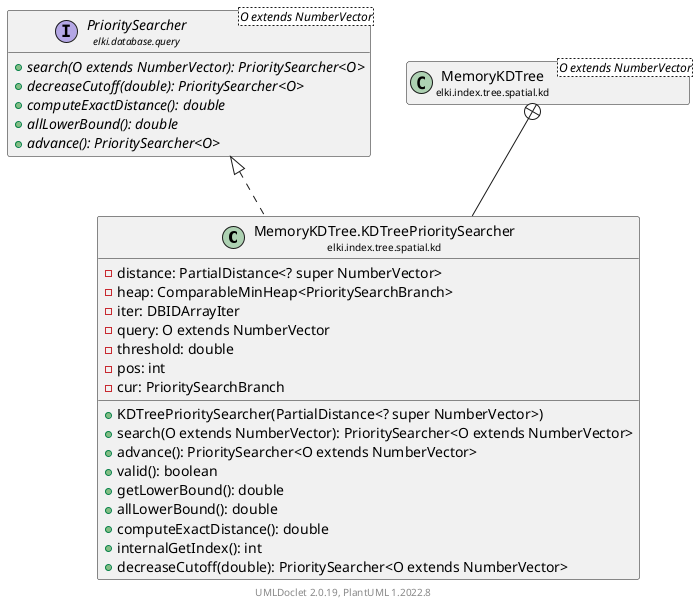 @startuml
    remove .*\.(Instance|Par|Parameterizer|Factory)$
    set namespaceSeparator none
    hide empty fields
    hide empty methods

    class "<size:14>MemoryKDTree.KDTreePrioritySearcher\n<size:10>elki.index.tree.spatial.kd" as elki.index.tree.spatial.kd.MemoryKDTree.KDTreePrioritySearcher [[MemoryKDTree.KDTreePrioritySearcher.html]] {
        -distance: PartialDistance<? super NumberVector>
        -heap: ComparableMinHeap<PrioritySearchBranch>
        -iter: DBIDArrayIter
        -query: O extends NumberVector
        -threshold: double
        -pos: int
        -cur: PrioritySearchBranch
        +KDTreePrioritySearcher(PartialDistance<? super NumberVector>)
        +search(O extends NumberVector): PrioritySearcher<O extends NumberVector>
        +advance(): PrioritySearcher<O extends NumberVector>
        +valid(): boolean
        +getLowerBound(): double
        +allLowerBound(): double
        +computeExactDistance(): double
        +internalGetIndex(): int
        +decreaseCutoff(double): PrioritySearcher<O extends NumberVector>
    }

    interface "<size:14>PrioritySearcher\n<size:10>elki.database.query" as elki.database.query.PrioritySearcher<O extends NumberVector> [[../../../../database/query/PrioritySearcher.html]] {
        {abstract} +search(O extends NumberVector): PrioritySearcher<O>
        {abstract} +decreaseCutoff(double): PrioritySearcher<O>
        {abstract} +computeExactDistance(): double
        {abstract} +allLowerBound(): double
        {abstract} +advance(): PrioritySearcher<O>
    }
    class "<size:14>MemoryKDTree\n<size:10>elki.index.tree.spatial.kd" as elki.index.tree.spatial.kd.MemoryKDTree<O extends NumberVector> [[MemoryKDTree.html]]

    elki.database.query.PrioritySearcher <|.. elki.index.tree.spatial.kd.MemoryKDTree.KDTreePrioritySearcher
    elki.index.tree.spatial.kd.MemoryKDTree +-- elki.index.tree.spatial.kd.MemoryKDTree.KDTreePrioritySearcher

    center footer UMLDoclet 2.0.19, PlantUML 1.2022.8
@enduml

